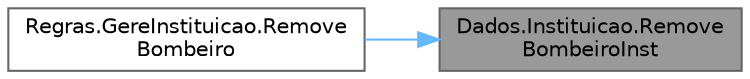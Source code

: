 digraph "Dados.Instituicao.RemoveBombeiroInst"
{
 // LATEX_PDF_SIZE
  bgcolor="transparent";
  edge [fontname=Helvetica,fontsize=10,labelfontname=Helvetica,labelfontsize=10];
  node [fontname=Helvetica,fontsize=10,shape=box,height=0.2,width=0.4];
  rankdir="RL";
  Node1 [id="Node000001",label="Dados.Instituicao.Remove\lBombeiroInst",height=0.2,width=0.4,color="gray40", fillcolor="grey60", style="filled", fontcolor="black",tooltip="Funcao que remove um determinado bombeiro na lista da equipa de bombeiros da instituicao."];
  Node1 -> Node2 [id="edge1_Node000001_Node000002",dir="back",color="steelblue1",style="solid",tooltip=" "];
  Node2 [id="Node000002",label="Regras.GereInstituicao.Remove\lBombeiro",height=0.2,width=0.4,color="grey40", fillcolor="white", style="filled",URL="$class_regras_1_1_gere_instituicao.html#aeeb676172558dcd56aee94ff447af934",tooltip="Funcao que remove um bombeiro da instituicao."];
}
